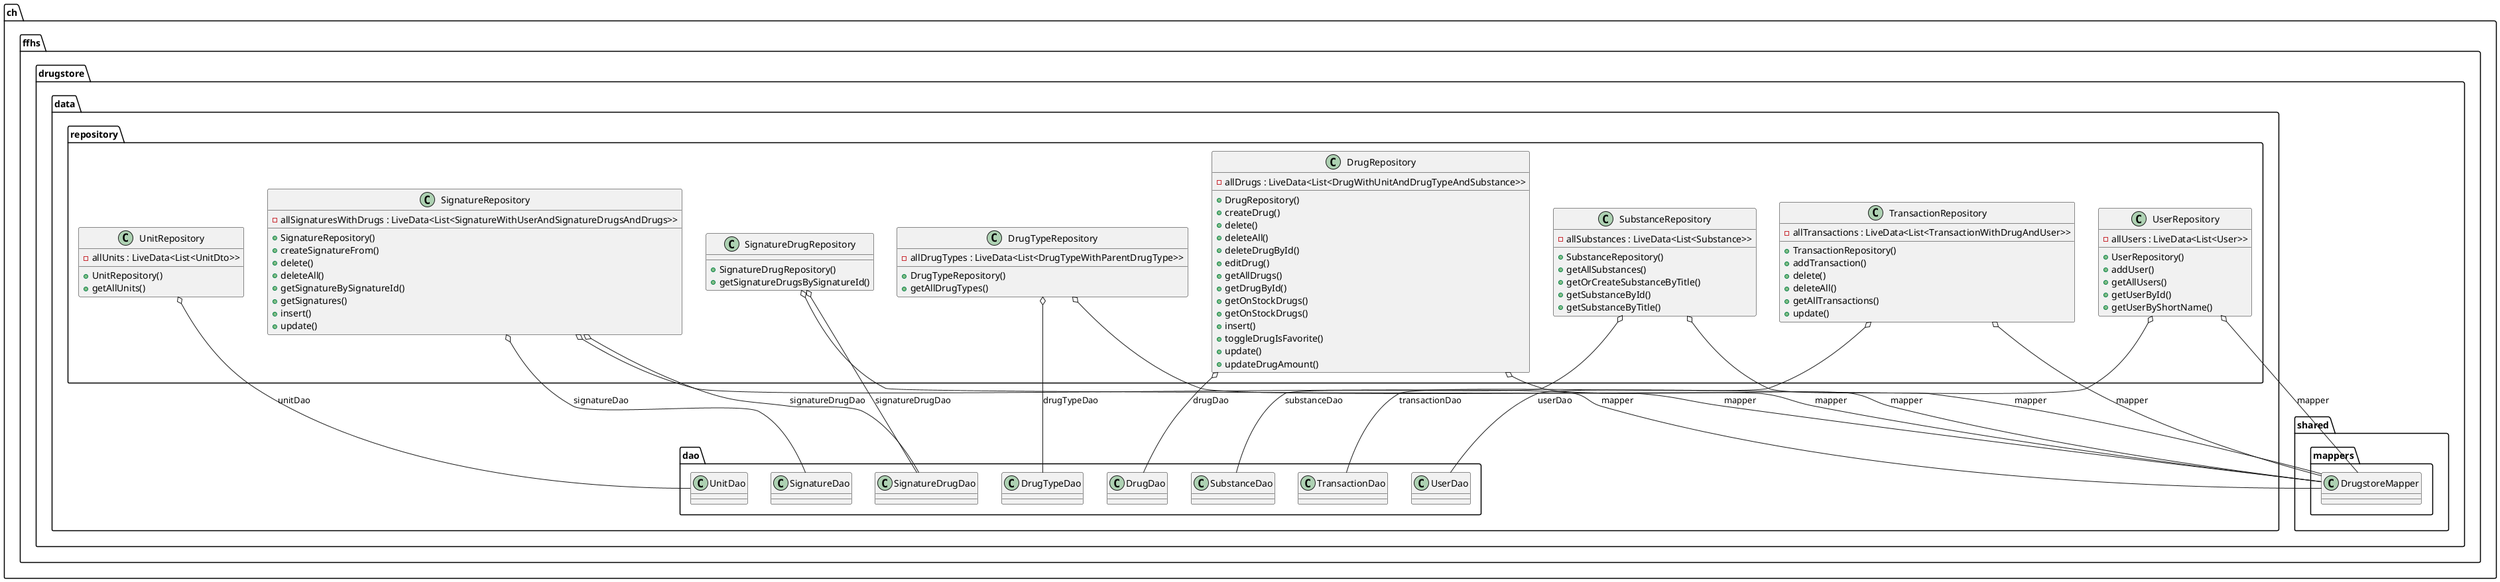 @startuml

  namespace ch.ffhs.drugstore {
    namespace data {
      namespace repository {
        class ch.ffhs.drugstore.data.repository.DrugRepository {
            - allDrugs : LiveData<List<DrugWithUnitAndDrugTypeAndSubstance>>
            + DrugRepository()
            + createDrug()
            + delete()
            + deleteAll()
            + deleteDrugById()
            + editDrug()
            + getAllDrugs()
            + getDrugById()
            + getOnStockDrugs()
            + getOnStockDrugs()
            + insert()
            + toggleDrugIsFavorite()
            + update()
            + updateDrugAmount()
        }
      }
    }
  }
  

  namespace ch.ffhs.drugstore {
    namespace data {
      namespace repository {
        class ch.ffhs.drugstore.data.repository.DrugTypeRepository {
            - allDrugTypes : LiveData<List<DrugTypeWithParentDrugType>>
            + DrugTypeRepository()
            + getAllDrugTypes()
        }
      }
    }
  }
  

  namespace ch.ffhs.drugstore {
    namespace data {
      namespace repository {
        class ch.ffhs.drugstore.data.repository.SignatureDrugRepository {
            + SignatureDrugRepository()
            + getSignatureDrugsBySignatureId()
        }
      }
    }
  }
  

  namespace ch.ffhs.drugstore {
    namespace data {
      namespace repository {
        class ch.ffhs.drugstore.data.repository.SignatureRepository {
            - allSignaturesWithDrugs : LiveData<List<SignatureWithUserAndSignatureDrugsAndDrugs>>
            + SignatureRepository()
            + createSignatureFrom()
            + delete()
            + deleteAll()
            + getSignatureBySignatureId()
            + getSignatures()
            + insert()
            + update()
        }
      }
    }
  }
  

  namespace ch.ffhs.drugstore {
    namespace data {
      namespace repository {
        class ch.ffhs.drugstore.data.repository.SubstanceRepository {
            - allSubstances : LiveData<List<Substance>>
            + SubstanceRepository()
            + getAllSubstances()
            + getOrCreateSubstanceByTitle()
            + getSubstanceById()
            + getSubstanceByTitle()
        }
      }
    }
  }
  

  namespace ch.ffhs.drugstore {
    namespace data {
      namespace repository {
        class ch.ffhs.drugstore.data.repository.TransactionRepository {
            - allTransactions : LiveData<List<TransactionWithDrugAndUser>>
            + TransactionRepository()
            + addTransaction()
            + delete()
            + deleteAll()
            + getAllTransactions()
            + update()
        }
      }
    }
  }
  

  namespace ch.ffhs.drugstore {
    namespace data {
      namespace repository {
        class ch.ffhs.drugstore.data.repository.UnitRepository {
            - allUnits : LiveData<List<UnitDto>>
            + UnitRepository()
            + getAllUnits()
        }
      }
    }
  }
  

  namespace ch.ffhs.drugstore {
    namespace data {
      namespace repository {
        class ch.ffhs.drugstore.data.repository.UserRepository {
            - allUsers : LiveData<List<User>>
            + UserRepository()
            + addUser()
            + getAllUsers()
            + getUserById()
            + getUserByShortName()
        }
      }
    }
  }
  

  ch.ffhs.drugstore.data.repository.DrugRepository o-- ch.ffhs.drugstore.data.dao.DrugDao : drugDao
  ch.ffhs.drugstore.data.repository.DrugRepository o-- ch.ffhs.drugstore.shared.mappers.DrugstoreMapper : mapper
  ch.ffhs.drugstore.data.repository.DrugTypeRepository o-- ch.ffhs.drugstore.data.dao.DrugTypeDao : drugTypeDao
  ch.ffhs.drugstore.data.repository.DrugTypeRepository o-- ch.ffhs.drugstore.shared.mappers.DrugstoreMapper : mapper
  ch.ffhs.drugstore.data.repository.SignatureDrugRepository o-- ch.ffhs.drugstore.shared.mappers.DrugstoreMapper : mapper
  ch.ffhs.drugstore.data.repository.SignatureDrugRepository o-- ch.ffhs.drugstore.data.dao.SignatureDrugDao : signatureDrugDao
  ch.ffhs.drugstore.data.repository.SignatureRepository o-- ch.ffhs.drugstore.shared.mappers.DrugstoreMapper : mapper
  ch.ffhs.drugstore.data.repository.SignatureRepository o-- ch.ffhs.drugstore.data.dao.SignatureDao : signatureDao
  ch.ffhs.drugstore.data.repository.SignatureRepository o-- ch.ffhs.drugstore.data.dao.SignatureDrugDao : signatureDrugDao
  ch.ffhs.drugstore.data.repository.SubstanceRepository o-- ch.ffhs.drugstore.shared.mappers.DrugstoreMapper : mapper
  ch.ffhs.drugstore.data.repository.SubstanceRepository o-- ch.ffhs.drugstore.data.dao.SubstanceDao : substanceDao
  ch.ffhs.drugstore.data.repository.TransactionRepository o-- ch.ffhs.drugstore.shared.mappers.DrugstoreMapper : mapper
  ch.ffhs.drugstore.data.repository.TransactionRepository o-- ch.ffhs.drugstore.data.dao.TransactionDao : transactionDao
  ch.ffhs.drugstore.data.repository.UnitRepository o-- ch.ffhs.drugstore.data.dao.UnitDao : unitDao
  ch.ffhs.drugstore.data.repository.UserRepository o-- ch.ffhs.drugstore.shared.mappers.DrugstoreMapper : mapper
  ch.ffhs.drugstore.data.repository.UserRepository o-- ch.ffhs.drugstore.data.dao.UserDao : userDao


@enduml

